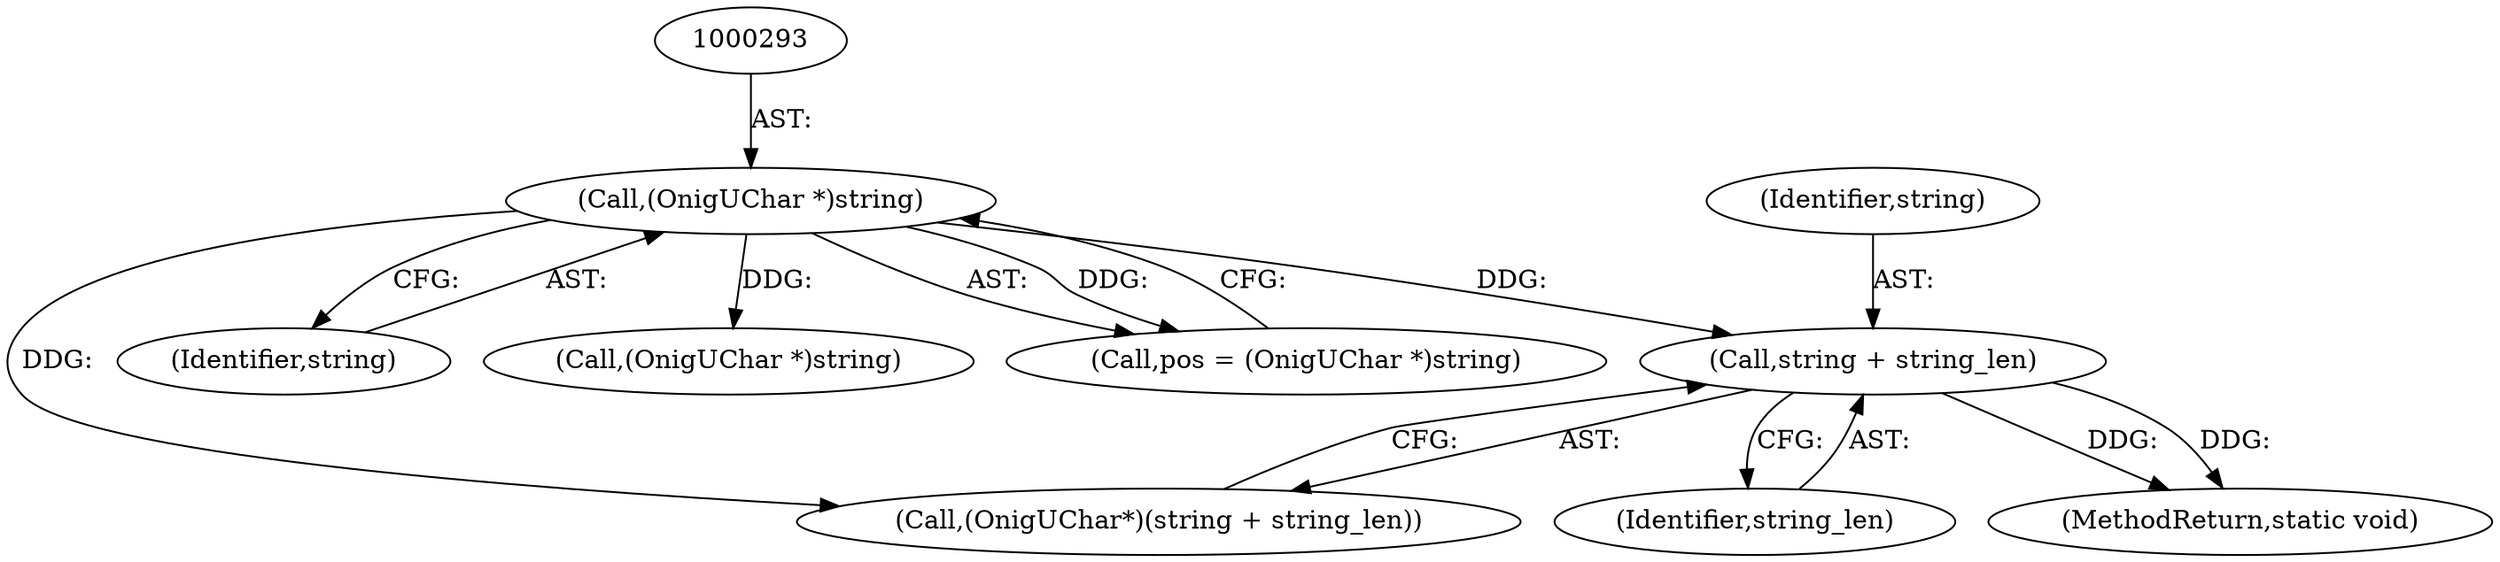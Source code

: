 digraph "0_php-src_5b597a2e5b28e2d5a52fc1be13f425f08f47cb62?w=1_1@pointer" {
"1000299" [label="(Call,string + string_len)"];
"1000292" [label="(Call,(OnigUChar *)string)"];
"1000297" [label="(Call,(OnigUChar*)(string + string_len))"];
"1000300" [label="(Identifier,string)"];
"1000294" [label="(Identifier,string)"];
"1000299" [label="(Call,string + string_len)"];
"1000314" [label="(Call,(OnigUChar *)string)"];
"1000301" [label="(Identifier,string_len)"];
"1000290" [label="(Call,pos = (OnigUChar *)string)"];
"1000292" [label="(Call,(OnigUChar *)string)"];
"1000743" [label="(MethodReturn,static void)"];
"1000299" -> "1000297"  [label="AST: "];
"1000299" -> "1000301"  [label="CFG: "];
"1000300" -> "1000299"  [label="AST: "];
"1000301" -> "1000299"  [label="AST: "];
"1000297" -> "1000299"  [label="CFG: "];
"1000299" -> "1000743"  [label="DDG: "];
"1000299" -> "1000743"  [label="DDG: "];
"1000292" -> "1000299"  [label="DDG: "];
"1000292" -> "1000290"  [label="AST: "];
"1000292" -> "1000294"  [label="CFG: "];
"1000293" -> "1000292"  [label="AST: "];
"1000294" -> "1000292"  [label="AST: "];
"1000290" -> "1000292"  [label="CFG: "];
"1000292" -> "1000290"  [label="DDG: "];
"1000292" -> "1000297"  [label="DDG: "];
"1000292" -> "1000314"  [label="DDG: "];
}
